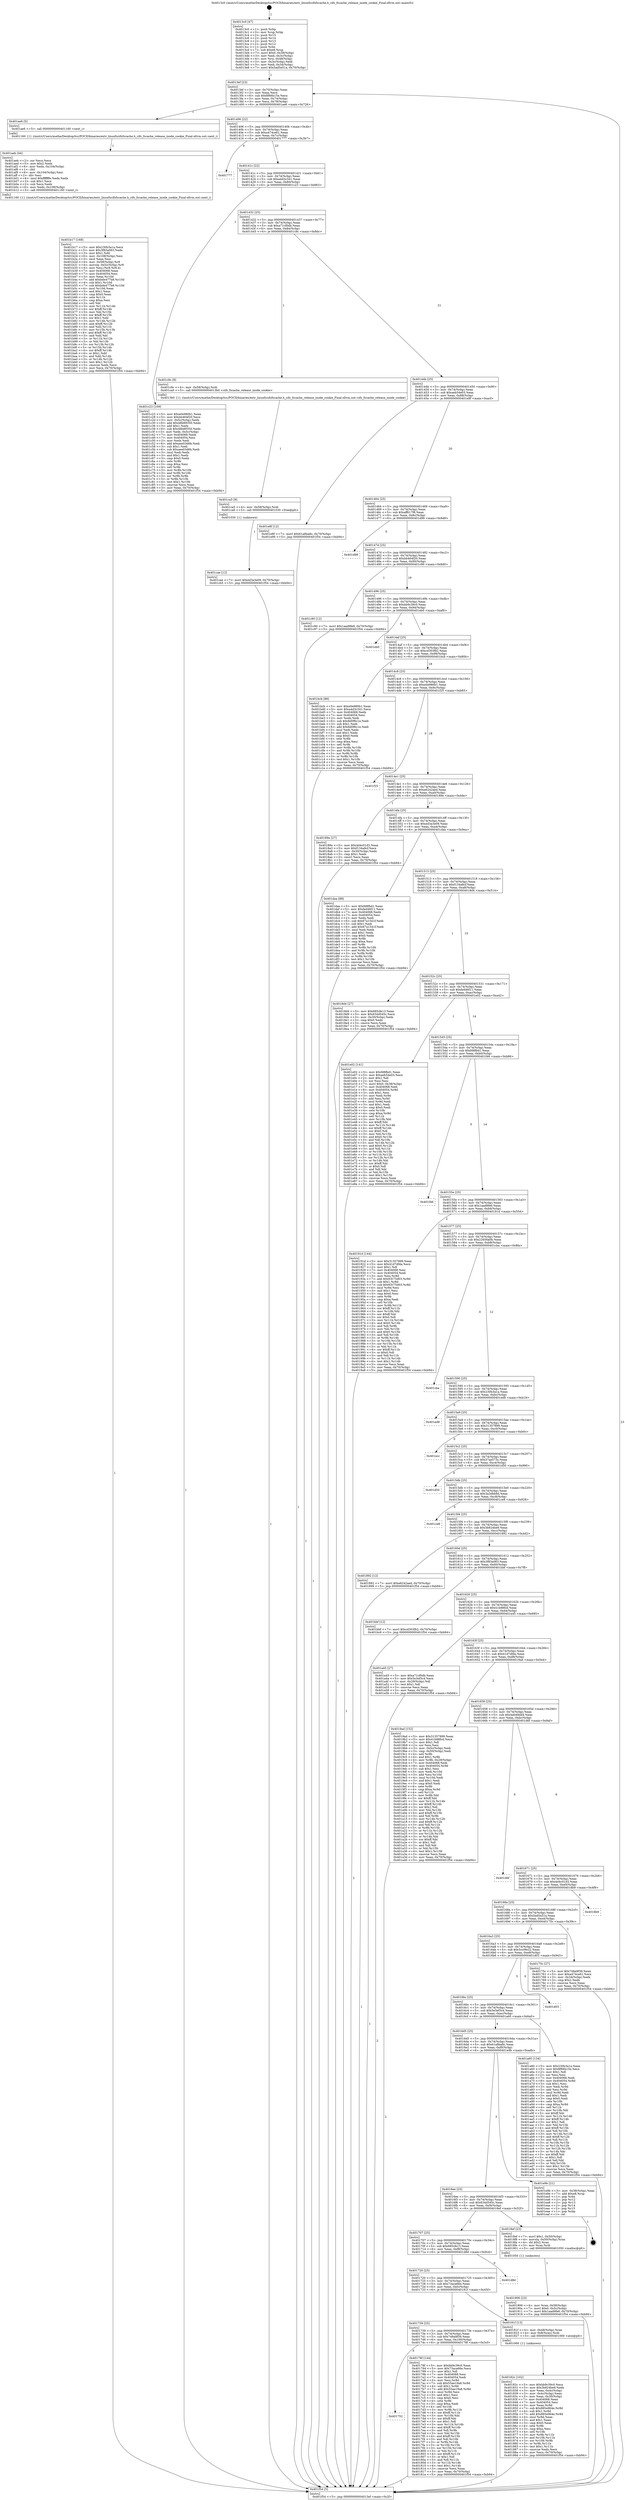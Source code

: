 digraph "0x4013c0" {
  label = "0x4013c0 (/mnt/c/Users/mathe/Desktop/tcc/POCII/binaries/extr_linuxfscifsfscache.h_cifs_fscache_release_inode_cookie_Final-ollvm.out::main(0))"
  labelloc = "t"
  node[shape=record]

  Entry [label="",width=0.3,height=0.3,shape=circle,fillcolor=black,style=filled]
  "0x4013ef" [label="{
     0x4013ef [23]\l
     | [instrs]\l
     &nbsp;&nbsp;0x4013ef \<+3\>: mov -0x70(%rbp),%eax\l
     &nbsp;&nbsp;0x4013f2 \<+2\>: mov %eax,%ecx\l
     &nbsp;&nbsp;0x4013f4 \<+6\>: sub $0x8f66b15e,%ecx\l
     &nbsp;&nbsp;0x4013fa \<+3\>: mov %eax,-0x74(%rbp)\l
     &nbsp;&nbsp;0x4013fd \<+3\>: mov %ecx,-0x78(%rbp)\l
     &nbsp;&nbsp;0x401400 \<+6\>: je 0000000000401ae6 \<main+0x726\>\l
  }"]
  "0x401ae6" [label="{
     0x401ae6 [5]\l
     | [instrs]\l
     &nbsp;&nbsp;0x401ae6 \<+5\>: call 0000000000401160 \<next_i\>\l
     | [calls]\l
     &nbsp;&nbsp;0x401160 \{1\} (/mnt/c/Users/mathe/Desktop/tcc/POCII/binaries/extr_linuxfscifsfscache.h_cifs_fscache_release_inode_cookie_Final-ollvm.out::next_i)\l
  }"]
  "0x401406" [label="{
     0x401406 [22]\l
     | [instrs]\l
     &nbsp;&nbsp;0x401406 \<+5\>: jmp 000000000040140b \<main+0x4b\>\l
     &nbsp;&nbsp;0x40140b \<+3\>: mov -0x74(%rbp),%eax\l
     &nbsp;&nbsp;0x40140e \<+5\>: sub $0xa474ce61,%eax\l
     &nbsp;&nbsp;0x401413 \<+3\>: mov %eax,-0x7c(%rbp)\l
     &nbsp;&nbsp;0x401416 \<+6\>: je 0000000000401777 \<main+0x3b7\>\l
  }"]
  Exit [label="",width=0.3,height=0.3,shape=circle,fillcolor=black,style=filled,peripheries=2]
  "0x401777" [label="{
     0x401777\l
  }", style=dashed]
  "0x40141c" [label="{
     0x40141c [22]\l
     | [instrs]\l
     &nbsp;&nbsp;0x40141c \<+5\>: jmp 0000000000401421 \<main+0x61\>\l
     &nbsp;&nbsp;0x401421 \<+3\>: mov -0x74(%rbp),%eax\l
     &nbsp;&nbsp;0x401424 \<+5\>: sub $0xa4d3c341,%eax\l
     &nbsp;&nbsp;0x401429 \<+3\>: mov %eax,-0x80(%rbp)\l
     &nbsp;&nbsp;0x40142c \<+6\>: je 0000000000401c23 \<main+0x863\>\l
  }"]
  "0x401cae" [label="{
     0x401cae [12]\l
     | [instrs]\l
     &nbsp;&nbsp;0x401cae \<+7\>: movl $0xed3a3e09,-0x70(%rbp)\l
     &nbsp;&nbsp;0x401cb5 \<+5\>: jmp 0000000000401f54 \<main+0xb94\>\l
  }"]
  "0x401c23" [label="{
     0x401c23 [109]\l
     | [instrs]\l
     &nbsp;&nbsp;0x401c23 \<+5\>: mov $0xe0e980b1,%eax\l
     &nbsp;&nbsp;0x401c28 \<+5\>: mov $0xbb464f20,%ecx\l
     &nbsp;&nbsp;0x401c2d \<+3\>: mov -0x5c(%rbp),%edx\l
     &nbsp;&nbsp;0x401c30 \<+6\>: add $0x48b89350,%edx\l
     &nbsp;&nbsp;0x401c36 \<+3\>: add $0x1,%edx\l
     &nbsp;&nbsp;0x401c39 \<+6\>: sub $0x48b89350,%edx\l
     &nbsp;&nbsp;0x401c3f \<+3\>: mov %edx,-0x5c(%rbp)\l
     &nbsp;&nbsp;0x401c42 \<+7\>: mov 0x404068,%edx\l
     &nbsp;&nbsp;0x401c49 \<+7\>: mov 0x404054,%esi\l
     &nbsp;&nbsp;0x401c50 \<+2\>: mov %edx,%edi\l
     &nbsp;&nbsp;0x401c52 \<+6\>: add $0xaee03d6b,%edi\l
     &nbsp;&nbsp;0x401c58 \<+3\>: sub $0x1,%edi\l
     &nbsp;&nbsp;0x401c5b \<+6\>: sub $0xaee03d6b,%edi\l
     &nbsp;&nbsp;0x401c61 \<+3\>: imul %edi,%edx\l
     &nbsp;&nbsp;0x401c64 \<+3\>: and $0x1,%edx\l
     &nbsp;&nbsp;0x401c67 \<+3\>: cmp $0x0,%edx\l
     &nbsp;&nbsp;0x401c6a \<+4\>: sete %r8b\l
     &nbsp;&nbsp;0x401c6e \<+3\>: cmp $0xa,%esi\l
     &nbsp;&nbsp;0x401c71 \<+4\>: setl %r9b\l
     &nbsp;&nbsp;0x401c75 \<+3\>: mov %r8b,%r10b\l
     &nbsp;&nbsp;0x401c78 \<+3\>: and %r9b,%r10b\l
     &nbsp;&nbsp;0x401c7b \<+3\>: xor %r9b,%r8b\l
     &nbsp;&nbsp;0x401c7e \<+3\>: or %r8b,%r10b\l
     &nbsp;&nbsp;0x401c81 \<+4\>: test $0x1,%r10b\l
     &nbsp;&nbsp;0x401c85 \<+3\>: cmovne %ecx,%eax\l
     &nbsp;&nbsp;0x401c88 \<+3\>: mov %eax,-0x70(%rbp)\l
     &nbsp;&nbsp;0x401c8b \<+5\>: jmp 0000000000401f54 \<main+0xb94\>\l
  }"]
  "0x401432" [label="{
     0x401432 [25]\l
     | [instrs]\l
     &nbsp;&nbsp;0x401432 \<+5\>: jmp 0000000000401437 \<main+0x77\>\l
     &nbsp;&nbsp;0x401437 \<+3\>: mov -0x74(%rbp),%eax\l
     &nbsp;&nbsp;0x40143a \<+5\>: sub $0xa71cf0db,%eax\l
     &nbsp;&nbsp;0x40143f \<+6\>: mov %eax,-0x84(%rbp)\l
     &nbsp;&nbsp;0x401445 \<+6\>: je 0000000000401c9c \<main+0x8dc\>\l
  }"]
  "0x401ca5" [label="{
     0x401ca5 [9]\l
     | [instrs]\l
     &nbsp;&nbsp;0x401ca5 \<+4\>: mov -0x58(%rbp),%rdi\l
     &nbsp;&nbsp;0x401ca9 \<+5\>: call 0000000000401030 \<free@plt\>\l
     | [calls]\l
     &nbsp;&nbsp;0x401030 \{1\} (unknown)\l
  }"]
  "0x401c9c" [label="{
     0x401c9c [9]\l
     | [instrs]\l
     &nbsp;&nbsp;0x401c9c \<+4\>: mov -0x58(%rbp),%rdi\l
     &nbsp;&nbsp;0x401ca0 \<+5\>: call 00000000004013b0 \<cifs_fscache_release_inode_cookie\>\l
     | [calls]\l
     &nbsp;&nbsp;0x4013b0 \{1\} (/mnt/c/Users/mathe/Desktop/tcc/POCII/binaries/extr_linuxfscifsfscache.h_cifs_fscache_release_inode_cookie_Final-ollvm.out::cifs_fscache_release_inode_cookie)\l
  }"]
  "0x40144b" [label="{
     0x40144b [25]\l
     | [instrs]\l
     &nbsp;&nbsp;0x40144b \<+5\>: jmp 0000000000401450 \<main+0x90\>\l
     &nbsp;&nbsp;0x401450 \<+3\>: mov -0x74(%rbp),%eax\l
     &nbsp;&nbsp;0x401453 \<+5\>: sub $0xaeb54e03,%eax\l
     &nbsp;&nbsp;0x401458 \<+6\>: mov %eax,-0x88(%rbp)\l
     &nbsp;&nbsp;0x40145e \<+6\>: je 0000000000401e8f \<main+0xacf\>\l
  }"]
  "0x401b17" [label="{
     0x401b17 [168]\l
     | [instrs]\l
     &nbsp;&nbsp;0x401b17 \<+5\>: mov $0x230b3a1a,%ecx\l
     &nbsp;&nbsp;0x401b1c \<+5\>: mov $0x3f83a063,%edx\l
     &nbsp;&nbsp;0x401b21 \<+3\>: mov $0x1,%dil\l
     &nbsp;&nbsp;0x401b24 \<+6\>: mov -0x108(%rbp),%esi\l
     &nbsp;&nbsp;0x401b2a \<+3\>: imul %eax,%esi\l
     &nbsp;&nbsp;0x401b2d \<+4\>: mov -0x58(%rbp),%r8\l
     &nbsp;&nbsp;0x401b31 \<+4\>: movslq -0x5c(%rbp),%r9\l
     &nbsp;&nbsp;0x401b35 \<+4\>: mov %esi,(%r8,%r9,4)\l
     &nbsp;&nbsp;0x401b39 \<+7\>: mov 0x404068,%eax\l
     &nbsp;&nbsp;0x401b40 \<+7\>: mov 0x404054,%esi\l
     &nbsp;&nbsp;0x401b47 \<+3\>: mov %eax,%r10d\l
     &nbsp;&nbsp;0x401b4a \<+7\>: add $0xbde477b8,%r10d\l
     &nbsp;&nbsp;0x401b51 \<+4\>: sub $0x1,%r10d\l
     &nbsp;&nbsp;0x401b55 \<+7\>: sub $0xbde477b8,%r10d\l
     &nbsp;&nbsp;0x401b5c \<+4\>: imul %r10d,%eax\l
     &nbsp;&nbsp;0x401b60 \<+3\>: and $0x1,%eax\l
     &nbsp;&nbsp;0x401b63 \<+3\>: cmp $0x0,%eax\l
     &nbsp;&nbsp;0x401b66 \<+4\>: sete %r11b\l
     &nbsp;&nbsp;0x401b6a \<+3\>: cmp $0xa,%esi\l
     &nbsp;&nbsp;0x401b6d \<+3\>: setl %bl\l
     &nbsp;&nbsp;0x401b70 \<+3\>: mov %r11b,%r14b\l
     &nbsp;&nbsp;0x401b73 \<+4\>: xor $0xff,%r14b\l
     &nbsp;&nbsp;0x401b77 \<+3\>: mov %bl,%r15b\l
     &nbsp;&nbsp;0x401b7a \<+4\>: xor $0xff,%r15b\l
     &nbsp;&nbsp;0x401b7e \<+4\>: xor $0x1,%dil\l
     &nbsp;&nbsp;0x401b82 \<+3\>: mov %r14b,%r12b\l
     &nbsp;&nbsp;0x401b85 \<+4\>: and $0xff,%r12b\l
     &nbsp;&nbsp;0x401b89 \<+3\>: and %dil,%r11b\l
     &nbsp;&nbsp;0x401b8c \<+3\>: mov %r15b,%r13b\l
     &nbsp;&nbsp;0x401b8f \<+4\>: and $0xff,%r13b\l
     &nbsp;&nbsp;0x401b93 \<+3\>: and %dil,%bl\l
     &nbsp;&nbsp;0x401b96 \<+3\>: or %r11b,%r12b\l
     &nbsp;&nbsp;0x401b99 \<+3\>: or %bl,%r13b\l
     &nbsp;&nbsp;0x401b9c \<+3\>: xor %r13b,%r12b\l
     &nbsp;&nbsp;0x401b9f \<+3\>: or %r15b,%r14b\l
     &nbsp;&nbsp;0x401ba2 \<+4\>: xor $0xff,%r14b\l
     &nbsp;&nbsp;0x401ba6 \<+4\>: or $0x1,%dil\l
     &nbsp;&nbsp;0x401baa \<+3\>: and %dil,%r14b\l
     &nbsp;&nbsp;0x401bad \<+3\>: or %r14b,%r12b\l
     &nbsp;&nbsp;0x401bb0 \<+4\>: test $0x1,%r12b\l
     &nbsp;&nbsp;0x401bb4 \<+3\>: cmovne %edx,%ecx\l
     &nbsp;&nbsp;0x401bb7 \<+3\>: mov %ecx,-0x70(%rbp)\l
     &nbsp;&nbsp;0x401bba \<+5\>: jmp 0000000000401f54 \<main+0xb94\>\l
  }"]
  "0x401e8f" [label="{
     0x401e8f [12]\l
     | [instrs]\l
     &nbsp;&nbsp;0x401e8f \<+7\>: movl $0x61a8ba8c,-0x70(%rbp)\l
     &nbsp;&nbsp;0x401e96 \<+5\>: jmp 0000000000401f54 \<main+0xb94\>\l
  }"]
  "0x401464" [label="{
     0x401464 [25]\l
     | [instrs]\l
     &nbsp;&nbsp;0x401464 \<+5\>: jmp 0000000000401469 \<main+0xa9\>\l
     &nbsp;&nbsp;0x401469 \<+3\>: mov -0x74(%rbp),%eax\l
     &nbsp;&nbsp;0x40146c \<+5\>: sub $0xaff617f6,%eax\l
     &nbsp;&nbsp;0x401471 \<+6\>: mov %eax,-0x8c(%rbp)\l
     &nbsp;&nbsp;0x401477 \<+6\>: je 0000000000401d99 \<main+0x9d9\>\l
  }"]
  "0x401aeb" [label="{
     0x401aeb [44]\l
     | [instrs]\l
     &nbsp;&nbsp;0x401aeb \<+2\>: xor %ecx,%ecx\l
     &nbsp;&nbsp;0x401aed \<+5\>: mov $0x2,%edx\l
     &nbsp;&nbsp;0x401af2 \<+6\>: mov %edx,-0x104(%rbp)\l
     &nbsp;&nbsp;0x401af8 \<+1\>: cltd\l
     &nbsp;&nbsp;0x401af9 \<+6\>: mov -0x104(%rbp),%esi\l
     &nbsp;&nbsp;0x401aff \<+2\>: idiv %esi\l
     &nbsp;&nbsp;0x401b01 \<+6\>: imul $0xfffffffe,%edx,%edx\l
     &nbsp;&nbsp;0x401b07 \<+3\>: sub $0x1,%ecx\l
     &nbsp;&nbsp;0x401b0a \<+2\>: sub %ecx,%edx\l
     &nbsp;&nbsp;0x401b0c \<+6\>: mov %edx,-0x108(%rbp)\l
     &nbsp;&nbsp;0x401b12 \<+5\>: call 0000000000401160 \<next_i\>\l
     | [calls]\l
     &nbsp;&nbsp;0x401160 \{1\} (/mnt/c/Users/mathe/Desktop/tcc/POCII/binaries/extr_linuxfscifsfscache.h_cifs_fscache_release_inode_cookie_Final-ollvm.out::next_i)\l
  }"]
  "0x401d99" [label="{
     0x401d99\l
  }", style=dashed]
  "0x40147d" [label="{
     0x40147d [25]\l
     | [instrs]\l
     &nbsp;&nbsp;0x40147d \<+5\>: jmp 0000000000401482 \<main+0xc2\>\l
     &nbsp;&nbsp;0x401482 \<+3\>: mov -0x74(%rbp),%eax\l
     &nbsp;&nbsp;0x401485 \<+5\>: sub $0xbb464f20,%eax\l
     &nbsp;&nbsp;0x40148a \<+6\>: mov %eax,-0x90(%rbp)\l
     &nbsp;&nbsp;0x401490 \<+6\>: je 0000000000401c90 \<main+0x8d0\>\l
  }"]
  "0x401906" [label="{
     0x401906 [23]\l
     | [instrs]\l
     &nbsp;&nbsp;0x401906 \<+4\>: mov %rax,-0x58(%rbp)\l
     &nbsp;&nbsp;0x40190a \<+7\>: movl $0x0,-0x5c(%rbp)\l
     &nbsp;&nbsp;0x401911 \<+7\>: movl $0x1aad9fe6,-0x70(%rbp)\l
     &nbsp;&nbsp;0x401918 \<+5\>: jmp 0000000000401f54 \<main+0xb94\>\l
  }"]
  "0x401c90" [label="{
     0x401c90 [12]\l
     | [instrs]\l
     &nbsp;&nbsp;0x401c90 \<+7\>: movl $0x1aad9fe6,-0x70(%rbp)\l
     &nbsp;&nbsp;0x401c97 \<+5\>: jmp 0000000000401f54 \<main+0xb94\>\l
  }"]
  "0x401496" [label="{
     0x401496 [25]\l
     | [instrs]\l
     &nbsp;&nbsp;0x401496 \<+5\>: jmp 000000000040149b \<main+0xdb\>\l
     &nbsp;&nbsp;0x40149b \<+3\>: mov -0x74(%rbp),%eax\l
     &nbsp;&nbsp;0x40149e \<+5\>: sub $0xbb9c39c0,%eax\l
     &nbsp;&nbsp;0x4014a3 \<+6\>: mov %eax,-0x94(%rbp)\l
     &nbsp;&nbsp;0x4014a9 \<+6\>: je 0000000000401eb0 \<main+0xaf0\>\l
  }"]
  "0x40182c" [label="{
     0x40182c [102]\l
     | [instrs]\l
     &nbsp;&nbsp;0x40182c \<+5\>: mov $0xbb9c39c0,%ecx\l
     &nbsp;&nbsp;0x401831 \<+5\>: mov $0x3b824be9,%edx\l
     &nbsp;&nbsp;0x401836 \<+3\>: mov %eax,-0x4c(%rbp)\l
     &nbsp;&nbsp;0x401839 \<+3\>: mov -0x4c(%rbp),%eax\l
     &nbsp;&nbsp;0x40183c \<+3\>: mov %eax,-0x30(%rbp)\l
     &nbsp;&nbsp;0x40183f \<+7\>: mov 0x404068,%eax\l
     &nbsp;&nbsp;0x401846 \<+7\>: mov 0x404054,%esi\l
     &nbsp;&nbsp;0x40184d \<+3\>: mov %eax,%r8d\l
     &nbsp;&nbsp;0x401850 \<+7\>: sub $0x885e964e,%r8d\l
     &nbsp;&nbsp;0x401857 \<+4\>: sub $0x1,%r8d\l
     &nbsp;&nbsp;0x40185b \<+7\>: add $0x885e964e,%r8d\l
     &nbsp;&nbsp;0x401862 \<+4\>: imul %r8d,%eax\l
     &nbsp;&nbsp;0x401866 \<+3\>: and $0x1,%eax\l
     &nbsp;&nbsp;0x401869 \<+3\>: cmp $0x0,%eax\l
     &nbsp;&nbsp;0x40186c \<+4\>: sete %r9b\l
     &nbsp;&nbsp;0x401870 \<+3\>: cmp $0xa,%esi\l
     &nbsp;&nbsp;0x401873 \<+4\>: setl %r10b\l
     &nbsp;&nbsp;0x401877 \<+3\>: mov %r9b,%r11b\l
     &nbsp;&nbsp;0x40187a \<+3\>: and %r10b,%r11b\l
     &nbsp;&nbsp;0x40187d \<+3\>: xor %r10b,%r9b\l
     &nbsp;&nbsp;0x401880 \<+3\>: or %r9b,%r11b\l
     &nbsp;&nbsp;0x401883 \<+4\>: test $0x1,%r11b\l
     &nbsp;&nbsp;0x401887 \<+3\>: cmovne %edx,%ecx\l
     &nbsp;&nbsp;0x40188a \<+3\>: mov %ecx,-0x70(%rbp)\l
     &nbsp;&nbsp;0x40188d \<+5\>: jmp 0000000000401f54 \<main+0xb94\>\l
  }"]
  "0x401eb0" [label="{
     0x401eb0\l
  }", style=dashed]
  "0x4014af" [label="{
     0x4014af [25]\l
     | [instrs]\l
     &nbsp;&nbsp;0x4014af \<+5\>: jmp 00000000004014b4 \<main+0xf4\>\l
     &nbsp;&nbsp;0x4014b4 \<+3\>: mov -0x74(%rbp),%eax\l
     &nbsp;&nbsp;0x4014b7 \<+5\>: sub $0xcd303fb2,%eax\l
     &nbsp;&nbsp;0x4014bc \<+6\>: mov %eax,-0x98(%rbp)\l
     &nbsp;&nbsp;0x4014c2 \<+6\>: je 0000000000401bcb \<main+0x80b\>\l
  }"]
  "0x401752" [label="{
     0x401752\l
  }", style=dashed]
  "0x401bcb" [label="{
     0x401bcb [88]\l
     | [instrs]\l
     &nbsp;&nbsp;0x401bcb \<+5\>: mov $0xe0e980b1,%eax\l
     &nbsp;&nbsp;0x401bd0 \<+5\>: mov $0xa4d3c341,%ecx\l
     &nbsp;&nbsp;0x401bd5 \<+7\>: mov 0x404068,%edx\l
     &nbsp;&nbsp;0x401bdc \<+7\>: mov 0x404054,%esi\l
     &nbsp;&nbsp;0x401be3 \<+2\>: mov %edx,%edi\l
     &nbsp;&nbsp;0x401be5 \<+6\>: sub $0x8d0f6c1e,%edi\l
     &nbsp;&nbsp;0x401beb \<+3\>: sub $0x1,%edi\l
     &nbsp;&nbsp;0x401bee \<+6\>: add $0x8d0f6c1e,%edi\l
     &nbsp;&nbsp;0x401bf4 \<+3\>: imul %edi,%edx\l
     &nbsp;&nbsp;0x401bf7 \<+3\>: and $0x1,%edx\l
     &nbsp;&nbsp;0x401bfa \<+3\>: cmp $0x0,%edx\l
     &nbsp;&nbsp;0x401bfd \<+4\>: sete %r8b\l
     &nbsp;&nbsp;0x401c01 \<+3\>: cmp $0xa,%esi\l
     &nbsp;&nbsp;0x401c04 \<+4\>: setl %r9b\l
     &nbsp;&nbsp;0x401c08 \<+3\>: mov %r8b,%r10b\l
     &nbsp;&nbsp;0x401c0b \<+3\>: and %r9b,%r10b\l
     &nbsp;&nbsp;0x401c0e \<+3\>: xor %r9b,%r8b\l
     &nbsp;&nbsp;0x401c11 \<+3\>: or %r8b,%r10b\l
     &nbsp;&nbsp;0x401c14 \<+4\>: test $0x1,%r10b\l
     &nbsp;&nbsp;0x401c18 \<+3\>: cmovne %ecx,%eax\l
     &nbsp;&nbsp;0x401c1b \<+3\>: mov %eax,-0x70(%rbp)\l
     &nbsp;&nbsp;0x401c1e \<+5\>: jmp 0000000000401f54 \<main+0xb94\>\l
  }"]
  "0x4014c8" [label="{
     0x4014c8 [25]\l
     | [instrs]\l
     &nbsp;&nbsp;0x4014c8 \<+5\>: jmp 00000000004014cd \<main+0x10d\>\l
     &nbsp;&nbsp;0x4014cd \<+3\>: mov -0x74(%rbp),%eax\l
     &nbsp;&nbsp;0x4014d0 \<+5\>: sub $0xe0e980b1,%eax\l
     &nbsp;&nbsp;0x4014d5 \<+6\>: mov %eax,-0x9c(%rbp)\l
     &nbsp;&nbsp;0x4014db \<+6\>: je 0000000000401f25 \<main+0xb65\>\l
  }"]
  "0x40178f" [label="{
     0x40178f [144]\l
     | [instrs]\l
     &nbsp;&nbsp;0x40178f \<+5\>: mov $0xbb9c39c0,%eax\l
     &nbsp;&nbsp;0x401794 \<+5\>: mov $0x73aca66e,%ecx\l
     &nbsp;&nbsp;0x401799 \<+2\>: mov $0x1,%dl\l
     &nbsp;&nbsp;0x40179b \<+7\>: mov 0x404068,%esi\l
     &nbsp;&nbsp;0x4017a2 \<+7\>: mov 0x404054,%edi\l
     &nbsp;&nbsp;0x4017a9 \<+3\>: mov %esi,%r8d\l
     &nbsp;&nbsp;0x4017ac \<+7\>: sub $0x55ae19a8,%r8d\l
     &nbsp;&nbsp;0x4017b3 \<+4\>: sub $0x1,%r8d\l
     &nbsp;&nbsp;0x4017b7 \<+7\>: add $0x55ae19a8,%r8d\l
     &nbsp;&nbsp;0x4017be \<+4\>: imul %r8d,%esi\l
     &nbsp;&nbsp;0x4017c2 \<+3\>: and $0x1,%esi\l
     &nbsp;&nbsp;0x4017c5 \<+3\>: cmp $0x0,%esi\l
     &nbsp;&nbsp;0x4017c8 \<+4\>: sete %r9b\l
     &nbsp;&nbsp;0x4017cc \<+3\>: cmp $0xa,%edi\l
     &nbsp;&nbsp;0x4017cf \<+4\>: setl %r10b\l
     &nbsp;&nbsp;0x4017d3 \<+3\>: mov %r9b,%r11b\l
     &nbsp;&nbsp;0x4017d6 \<+4\>: xor $0xff,%r11b\l
     &nbsp;&nbsp;0x4017da \<+3\>: mov %r10b,%bl\l
     &nbsp;&nbsp;0x4017dd \<+3\>: xor $0xff,%bl\l
     &nbsp;&nbsp;0x4017e0 \<+3\>: xor $0x1,%dl\l
     &nbsp;&nbsp;0x4017e3 \<+3\>: mov %r11b,%r14b\l
     &nbsp;&nbsp;0x4017e6 \<+4\>: and $0xff,%r14b\l
     &nbsp;&nbsp;0x4017ea \<+3\>: and %dl,%r9b\l
     &nbsp;&nbsp;0x4017ed \<+3\>: mov %bl,%r15b\l
     &nbsp;&nbsp;0x4017f0 \<+4\>: and $0xff,%r15b\l
     &nbsp;&nbsp;0x4017f4 \<+3\>: and %dl,%r10b\l
     &nbsp;&nbsp;0x4017f7 \<+3\>: or %r9b,%r14b\l
     &nbsp;&nbsp;0x4017fa \<+3\>: or %r10b,%r15b\l
     &nbsp;&nbsp;0x4017fd \<+3\>: xor %r15b,%r14b\l
     &nbsp;&nbsp;0x401800 \<+3\>: or %bl,%r11b\l
     &nbsp;&nbsp;0x401803 \<+4\>: xor $0xff,%r11b\l
     &nbsp;&nbsp;0x401807 \<+3\>: or $0x1,%dl\l
     &nbsp;&nbsp;0x40180a \<+3\>: and %dl,%r11b\l
     &nbsp;&nbsp;0x40180d \<+3\>: or %r11b,%r14b\l
     &nbsp;&nbsp;0x401810 \<+4\>: test $0x1,%r14b\l
     &nbsp;&nbsp;0x401814 \<+3\>: cmovne %ecx,%eax\l
     &nbsp;&nbsp;0x401817 \<+3\>: mov %eax,-0x70(%rbp)\l
     &nbsp;&nbsp;0x40181a \<+5\>: jmp 0000000000401f54 \<main+0xb94\>\l
  }"]
  "0x401f25" [label="{
     0x401f25\l
  }", style=dashed]
  "0x4014e1" [label="{
     0x4014e1 [25]\l
     | [instrs]\l
     &nbsp;&nbsp;0x4014e1 \<+5\>: jmp 00000000004014e6 \<main+0x126\>\l
     &nbsp;&nbsp;0x4014e6 \<+3\>: mov -0x74(%rbp),%eax\l
     &nbsp;&nbsp;0x4014e9 \<+5\>: sub $0xe6242aed,%eax\l
     &nbsp;&nbsp;0x4014ee \<+6\>: mov %eax,-0xa0(%rbp)\l
     &nbsp;&nbsp;0x4014f4 \<+6\>: je 000000000040189e \<main+0x4de\>\l
  }"]
  "0x401739" [label="{
     0x401739 [25]\l
     | [instrs]\l
     &nbsp;&nbsp;0x401739 \<+5\>: jmp 000000000040173e \<main+0x37e\>\l
     &nbsp;&nbsp;0x40173e \<+3\>: mov -0x74(%rbp),%eax\l
     &nbsp;&nbsp;0x401741 \<+5\>: sub $0x748a9f39,%eax\l
     &nbsp;&nbsp;0x401746 \<+6\>: mov %eax,-0x100(%rbp)\l
     &nbsp;&nbsp;0x40174c \<+6\>: je 000000000040178f \<main+0x3cf\>\l
  }"]
  "0x40189e" [label="{
     0x40189e [27]\l
     | [instrs]\l
     &nbsp;&nbsp;0x40189e \<+5\>: mov $0x4d4c01d3,%eax\l
     &nbsp;&nbsp;0x4018a3 \<+5\>: mov $0xf134a8cf,%ecx\l
     &nbsp;&nbsp;0x4018a8 \<+3\>: mov -0x30(%rbp),%edx\l
     &nbsp;&nbsp;0x4018ab \<+3\>: cmp $0x1,%edx\l
     &nbsp;&nbsp;0x4018ae \<+3\>: cmovl %ecx,%eax\l
     &nbsp;&nbsp;0x4018b1 \<+3\>: mov %eax,-0x70(%rbp)\l
     &nbsp;&nbsp;0x4018b4 \<+5\>: jmp 0000000000401f54 \<main+0xb94\>\l
  }"]
  "0x4014fa" [label="{
     0x4014fa [25]\l
     | [instrs]\l
     &nbsp;&nbsp;0x4014fa \<+5\>: jmp 00000000004014ff \<main+0x13f\>\l
     &nbsp;&nbsp;0x4014ff \<+3\>: mov -0x74(%rbp),%eax\l
     &nbsp;&nbsp;0x401502 \<+5\>: sub $0xed3a3e09,%eax\l
     &nbsp;&nbsp;0x401507 \<+6\>: mov %eax,-0xa4(%rbp)\l
     &nbsp;&nbsp;0x40150d \<+6\>: je 0000000000401daa \<main+0x9ea\>\l
  }"]
  "0x40181f" [label="{
     0x40181f [13]\l
     | [instrs]\l
     &nbsp;&nbsp;0x40181f \<+4\>: mov -0x48(%rbp),%rax\l
     &nbsp;&nbsp;0x401823 \<+4\>: mov 0x8(%rax),%rdi\l
     &nbsp;&nbsp;0x401827 \<+5\>: call 0000000000401060 \<atoi@plt\>\l
     | [calls]\l
     &nbsp;&nbsp;0x401060 \{1\} (unknown)\l
  }"]
  "0x401daa" [label="{
     0x401daa [88]\l
     | [instrs]\l
     &nbsp;&nbsp;0x401daa \<+5\>: mov $0xfd8fbd1,%eax\l
     &nbsp;&nbsp;0x401daf \<+5\>: mov $0xfed46f11,%ecx\l
     &nbsp;&nbsp;0x401db4 \<+7\>: mov 0x404068,%edx\l
     &nbsp;&nbsp;0x401dbb \<+7\>: mov 0x404054,%esi\l
     &nbsp;&nbsp;0x401dc2 \<+2\>: mov %edx,%edi\l
     &nbsp;&nbsp;0x401dc4 \<+6\>: sub $0x67a1541f,%edi\l
     &nbsp;&nbsp;0x401dca \<+3\>: sub $0x1,%edi\l
     &nbsp;&nbsp;0x401dcd \<+6\>: add $0x67a1541f,%edi\l
     &nbsp;&nbsp;0x401dd3 \<+3\>: imul %edi,%edx\l
     &nbsp;&nbsp;0x401dd6 \<+3\>: and $0x1,%edx\l
     &nbsp;&nbsp;0x401dd9 \<+3\>: cmp $0x0,%edx\l
     &nbsp;&nbsp;0x401ddc \<+4\>: sete %r8b\l
     &nbsp;&nbsp;0x401de0 \<+3\>: cmp $0xa,%esi\l
     &nbsp;&nbsp;0x401de3 \<+4\>: setl %r9b\l
     &nbsp;&nbsp;0x401de7 \<+3\>: mov %r8b,%r10b\l
     &nbsp;&nbsp;0x401dea \<+3\>: and %r9b,%r10b\l
     &nbsp;&nbsp;0x401ded \<+3\>: xor %r9b,%r8b\l
     &nbsp;&nbsp;0x401df0 \<+3\>: or %r8b,%r10b\l
     &nbsp;&nbsp;0x401df3 \<+4\>: test $0x1,%r10b\l
     &nbsp;&nbsp;0x401df7 \<+3\>: cmovne %ecx,%eax\l
     &nbsp;&nbsp;0x401dfa \<+3\>: mov %eax,-0x70(%rbp)\l
     &nbsp;&nbsp;0x401dfd \<+5\>: jmp 0000000000401f54 \<main+0xb94\>\l
  }"]
  "0x401513" [label="{
     0x401513 [25]\l
     | [instrs]\l
     &nbsp;&nbsp;0x401513 \<+5\>: jmp 0000000000401518 \<main+0x158\>\l
     &nbsp;&nbsp;0x401518 \<+3\>: mov -0x74(%rbp),%eax\l
     &nbsp;&nbsp;0x40151b \<+5\>: sub $0xf134a8cf,%eax\l
     &nbsp;&nbsp;0x401520 \<+6\>: mov %eax,-0xa8(%rbp)\l
     &nbsp;&nbsp;0x401526 \<+6\>: je 00000000004018d4 \<main+0x514\>\l
  }"]
  "0x401720" [label="{
     0x401720 [25]\l
     | [instrs]\l
     &nbsp;&nbsp;0x401720 \<+5\>: jmp 0000000000401725 \<main+0x365\>\l
     &nbsp;&nbsp;0x401725 \<+3\>: mov -0x74(%rbp),%eax\l
     &nbsp;&nbsp;0x401728 \<+5\>: sub $0x73aca66e,%eax\l
     &nbsp;&nbsp;0x40172d \<+6\>: mov %eax,-0xfc(%rbp)\l
     &nbsp;&nbsp;0x401733 \<+6\>: je 000000000040181f \<main+0x45f\>\l
  }"]
  "0x4018d4" [label="{
     0x4018d4 [27]\l
     | [instrs]\l
     &nbsp;&nbsp;0x4018d4 \<+5\>: mov $0x685cfe13,%eax\l
     &nbsp;&nbsp;0x4018d9 \<+5\>: mov $0x634d545c,%ecx\l
     &nbsp;&nbsp;0x4018de \<+3\>: mov -0x30(%rbp),%edx\l
     &nbsp;&nbsp;0x4018e1 \<+3\>: cmp $0x0,%edx\l
     &nbsp;&nbsp;0x4018e4 \<+3\>: cmove %ecx,%eax\l
     &nbsp;&nbsp;0x4018e7 \<+3\>: mov %eax,-0x70(%rbp)\l
     &nbsp;&nbsp;0x4018ea \<+5\>: jmp 0000000000401f54 \<main+0xb94\>\l
  }"]
  "0x40152c" [label="{
     0x40152c [25]\l
     | [instrs]\l
     &nbsp;&nbsp;0x40152c \<+5\>: jmp 0000000000401531 \<main+0x171\>\l
     &nbsp;&nbsp;0x401531 \<+3\>: mov -0x74(%rbp),%eax\l
     &nbsp;&nbsp;0x401534 \<+5\>: sub $0xfed46f11,%eax\l
     &nbsp;&nbsp;0x401539 \<+6\>: mov %eax,-0xac(%rbp)\l
     &nbsp;&nbsp;0x40153f \<+6\>: je 0000000000401e02 \<main+0xa42\>\l
  }"]
  "0x401d8d" [label="{
     0x401d8d\l
  }", style=dashed]
  "0x401e02" [label="{
     0x401e02 [141]\l
     | [instrs]\l
     &nbsp;&nbsp;0x401e02 \<+5\>: mov $0xfd8fbd1,%eax\l
     &nbsp;&nbsp;0x401e07 \<+5\>: mov $0xaeb54e03,%ecx\l
     &nbsp;&nbsp;0x401e0c \<+2\>: mov $0x1,%dl\l
     &nbsp;&nbsp;0x401e0e \<+2\>: xor %esi,%esi\l
     &nbsp;&nbsp;0x401e10 \<+7\>: movl $0x0,-0x38(%rbp)\l
     &nbsp;&nbsp;0x401e17 \<+7\>: mov 0x404068,%edi\l
     &nbsp;&nbsp;0x401e1e \<+8\>: mov 0x404054,%r8d\l
     &nbsp;&nbsp;0x401e26 \<+3\>: sub $0x1,%esi\l
     &nbsp;&nbsp;0x401e29 \<+3\>: mov %edi,%r9d\l
     &nbsp;&nbsp;0x401e2c \<+3\>: add %esi,%r9d\l
     &nbsp;&nbsp;0x401e2f \<+4\>: imul %r9d,%edi\l
     &nbsp;&nbsp;0x401e33 \<+3\>: and $0x1,%edi\l
     &nbsp;&nbsp;0x401e36 \<+3\>: cmp $0x0,%edi\l
     &nbsp;&nbsp;0x401e39 \<+4\>: sete %r10b\l
     &nbsp;&nbsp;0x401e3d \<+4\>: cmp $0xa,%r8d\l
     &nbsp;&nbsp;0x401e41 \<+4\>: setl %r11b\l
     &nbsp;&nbsp;0x401e45 \<+3\>: mov %r10b,%bl\l
     &nbsp;&nbsp;0x401e48 \<+3\>: xor $0xff,%bl\l
     &nbsp;&nbsp;0x401e4b \<+3\>: mov %r11b,%r14b\l
     &nbsp;&nbsp;0x401e4e \<+4\>: xor $0xff,%r14b\l
     &nbsp;&nbsp;0x401e52 \<+3\>: xor $0x0,%dl\l
     &nbsp;&nbsp;0x401e55 \<+3\>: mov %bl,%r15b\l
     &nbsp;&nbsp;0x401e58 \<+4\>: and $0x0,%r15b\l
     &nbsp;&nbsp;0x401e5c \<+3\>: and %dl,%r10b\l
     &nbsp;&nbsp;0x401e5f \<+3\>: mov %r14b,%r12b\l
     &nbsp;&nbsp;0x401e62 \<+4\>: and $0x0,%r12b\l
     &nbsp;&nbsp;0x401e66 \<+3\>: and %dl,%r11b\l
     &nbsp;&nbsp;0x401e69 \<+3\>: or %r10b,%r15b\l
     &nbsp;&nbsp;0x401e6c \<+3\>: or %r11b,%r12b\l
     &nbsp;&nbsp;0x401e6f \<+3\>: xor %r12b,%r15b\l
     &nbsp;&nbsp;0x401e72 \<+3\>: or %r14b,%bl\l
     &nbsp;&nbsp;0x401e75 \<+3\>: xor $0xff,%bl\l
     &nbsp;&nbsp;0x401e78 \<+3\>: or $0x0,%dl\l
     &nbsp;&nbsp;0x401e7b \<+2\>: and %dl,%bl\l
     &nbsp;&nbsp;0x401e7d \<+3\>: or %bl,%r15b\l
     &nbsp;&nbsp;0x401e80 \<+4\>: test $0x1,%r15b\l
     &nbsp;&nbsp;0x401e84 \<+3\>: cmovne %ecx,%eax\l
     &nbsp;&nbsp;0x401e87 \<+3\>: mov %eax,-0x70(%rbp)\l
     &nbsp;&nbsp;0x401e8a \<+5\>: jmp 0000000000401f54 \<main+0xb94\>\l
  }"]
  "0x401545" [label="{
     0x401545 [25]\l
     | [instrs]\l
     &nbsp;&nbsp;0x401545 \<+5\>: jmp 000000000040154a \<main+0x18a\>\l
     &nbsp;&nbsp;0x40154a \<+3\>: mov -0x74(%rbp),%eax\l
     &nbsp;&nbsp;0x40154d \<+5\>: sub $0xfd8fbd1,%eax\l
     &nbsp;&nbsp;0x401552 \<+6\>: mov %eax,-0xb0(%rbp)\l
     &nbsp;&nbsp;0x401558 \<+6\>: je 0000000000401f46 \<main+0xb86\>\l
  }"]
  "0x401707" [label="{
     0x401707 [25]\l
     | [instrs]\l
     &nbsp;&nbsp;0x401707 \<+5\>: jmp 000000000040170c \<main+0x34c\>\l
     &nbsp;&nbsp;0x40170c \<+3\>: mov -0x74(%rbp),%eax\l
     &nbsp;&nbsp;0x40170f \<+5\>: sub $0x685cfe13,%eax\l
     &nbsp;&nbsp;0x401714 \<+6\>: mov %eax,-0xf8(%rbp)\l
     &nbsp;&nbsp;0x40171a \<+6\>: je 0000000000401d8d \<main+0x9cd\>\l
  }"]
  "0x401f46" [label="{
     0x401f46\l
  }", style=dashed]
  "0x40155e" [label="{
     0x40155e [25]\l
     | [instrs]\l
     &nbsp;&nbsp;0x40155e \<+5\>: jmp 0000000000401563 \<main+0x1a3\>\l
     &nbsp;&nbsp;0x401563 \<+3\>: mov -0x74(%rbp),%eax\l
     &nbsp;&nbsp;0x401566 \<+5\>: sub $0x1aad9fe6,%eax\l
     &nbsp;&nbsp;0x40156b \<+6\>: mov %eax,-0xb4(%rbp)\l
     &nbsp;&nbsp;0x401571 \<+6\>: je 000000000040191d \<main+0x55d\>\l
  }"]
  "0x4018ef" [label="{
     0x4018ef [23]\l
     | [instrs]\l
     &nbsp;&nbsp;0x4018ef \<+7\>: movl $0x1,-0x50(%rbp)\l
     &nbsp;&nbsp;0x4018f6 \<+4\>: movslq -0x50(%rbp),%rax\l
     &nbsp;&nbsp;0x4018fa \<+4\>: shl $0x2,%rax\l
     &nbsp;&nbsp;0x4018fe \<+3\>: mov %rax,%rdi\l
     &nbsp;&nbsp;0x401901 \<+5\>: call 0000000000401050 \<malloc@plt\>\l
     | [calls]\l
     &nbsp;&nbsp;0x401050 \{1\} (unknown)\l
  }"]
  "0x40191d" [label="{
     0x40191d [144]\l
     | [instrs]\l
     &nbsp;&nbsp;0x40191d \<+5\>: mov $0x31357899,%eax\l
     &nbsp;&nbsp;0x401922 \<+5\>: mov $0x41d7dfda,%ecx\l
     &nbsp;&nbsp;0x401927 \<+2\>: mov $0x1,%dl\l
     &nbsp;&nbsp;0x401929 \<+7\>: mov 0x404068,%esi\l
     &nbsp;&nbsp;0x401930 \<+7\>: mov 0x404054,%edi\l
     &nbsp;&nbsp;0x401937 \<+3\>: mov %esi,%r8d\l
     &nbsp;&nbsp;0x40193a \<+7\>: add $0x93c75d03,%r8d\l
     &nbsp;&nbsp;0x401941 \<+4\>: sub $0x1,%r8d\l
     &nbsp;&nbsp;0x401945 \<+7\>: sub $0x93c75d03,%r8d\l
     &nbsp;&nbsp;0x40194c \<+4\>: imul %r8d,%esi\l
     &nbsp;&nbsp;0x401950 \<+3\>: and $0x1,%esi\l
     &nbsp;&nbsp;0x401953 \<+3\>: cmp $0x0,%esi\l
     &nbsp;&nbsp;0x401956 \<+4\>: sete %r9b\l
     &nbsp;&nbsp;0x40195a \<+3\>: cmp $0xa,%edi\l
     &nbsp;&nbsp;0x40195d \<+4\>: setl %r10b\l
     &nbsp;&nbsp;0x401961 \<+3\>: mov %r9b,%r11b\l
     &nbsp;&nbsp;0x401964 \<+4\>: xor $0xff,%r11b\l
     &nbsp;&nbsp;0x401968 \<+3\>: mov %r10b,%bl\l
     &nbsp;&nbsp;0x40196b \<+3\>: xor $0xff,%bl\l
     &nbsp;&nbsp;0x40196e \<+3\>: xor $0x0,%dl\l
     &nbsp;&nbsp;0x401971 \<+3\>: mov %r11b,%r14b\l
     &nbsp;&nbsp;0x401974 \<+4\>: and $0x0,%r14b\l
     &nbsp;&nbsp;0x401978 \<+3\>: and %dl,%r9b\l
     &nbsp;&nbsp;0x40197b \<+3\>: mov %bl,%r15b\l
     &nbsp;&nbsp;0x40197e \<+4\>: and $0x0,%r15b\l
     &nbsp;&nbsp;0x401982 \<+3\>: and %dl,%r10b\l
     &nbsp;&nbsp;0x401985 \<+3\>: or %r9b,%r14b\l
     &nbsp;&nbsp;0x401988 \<+3\>: or %r10b,%r15b\l
     &nbsp;&nbsp;0x40198b \<+3\>: xor %r15b,%r14b\l
     &nbsp;&nbsp;0x40198e \<+3\>: or %bl,%r11b\l
     &nbsp;&nbsp;0x401991 \<+4\>: xor $0xff,%r11b\l
     &nbsp;&nbsp;0x401995 \<+3\>: or $0x0,%dl\l
     &nbsp;&nbsp;0x401998 \<+3\>: and %dl,%r11b\l
     &nbsp;&nbsp;0x40199b \<+3\>: or %r11b,%r14b\l
     &nbsp;&nbsp;0x40199e \<+4\>: test $0x1,%r14b\l
     &nbsp;&nbsp;0x4019a2 \<+3\>: cmovne %ecx,%eax\l
     &nbsp;&nbsp;0x4019a5 \<+3\>: mov %eax,-0x70(%rbp)\l
     &nbsp;&nbsp;0x4019a8 \<+5\>: jmp 0000000000401f54 \<main+0xb94\>\l
  }"]
  "0x401577" [label="{
     0x401577 [25]\l
     | [instrs]\l
     &nbsp;&nbsp;0x401577 \<+5\>: jmp 000000000040157c \<main+0x1bc\>\l
     &nbsp;&nbsp;0x40157c \<+3\>: mov -0x74(%rbp),%eax\l
     &nbsp;&nbsp;0x40157f \<+5\>: sub $0x22656a0b,%eax\l
     &nbsp;&nbsp;0x401584 \<+6\>: mov %eax,-0xb8(%rbp)\l
     &nbsp;&nbsp;0x40158a \<+6\>: je 0000000000401cba \<main+0x8fa\>\l
  }"]
  "0x4016ee" [label="{
     0x4016ee [25]\l
     | [instrs]\l
     &nbsp;&nbsp;0x4016ee \<+5\>: jmp 00000000004016f3 \<main+0x333\>\l
     &nbsp;&nbsp;0x4016f3 \<+3\>: mov -0x74(%rbp),%eax\l
     &nbsp;&nbsp;0x4016f6 \<+5\>: sub $0x634d545c,%eax\l
     &nbsp;&nbsp;0x4016fb \<+6\>: mov %eax,-0xf4(%rbp)\l
     &nbsp;&nbsp;0x401701 \<+6\>: je 00000000004018ef \<main+0x52f\>\l
  }"]
  "0x401cba" [label="{
     0x401cba\l
  }", style=dashed]
  "0x401590" [label="{
     0x401590 [25]\l
     | [instrs]\l
     &nbsp;&nbsp;0x401590 \<+5\>: jmp 0000000000401595 \<main+0x1d5\>\l
     &nbsp;&nbsp;0x401595 \<+3\>: mov -0x74(%rbp),%eax\l
     &nbsp;&nbsp;0x401598 \<+5\>: sub $0x230b3a1a,%eax\l
     &nbsp;&nbsp;0x40159d \<+6\>: mov %eax,-0xbc(%rbp)\l
     &nbsp;&nbsp;0x4015a3 \<+6\>: je 0000000000401ed8 \<main+0xb18\>\l
  }"]
  "0x401e9b" [label="{
     0x401e9b [21]\l
     | [instrs]\l
     &nbsp;&nbsp;0x401e9b \<+3\>: mov -0x38(%rbp),%eax\l
     &nbsp;&nbsp;0x401e9e \<+7\>: add $0xe8,%rsp\l
     &nbsp;&nbsp;0x401ea5 \<+1\>: pop %rbx\l
     &nbsp;&nbsp;0x401ea6 \<+2\>: pop %r12\l
     &nbsp;&nbsp;0x401ea8 \<+2\>: pop %r13\l
     &nbsp;&nbsp;0x401eaa \<+2\>: pop %r14\l
     &nbsp;&nbsp;0x401eac \<+2\>: pop %r15\l
     &nbsp;&nbsp;0x401eae \<+1\>: pop %rbp\l
     &nbsp;&nbsp;0x401eaf \<+1\>: ret\l
  }"]
  "0x401ed8" [label="{
     0x401ed8\l
  }", style=dashed]
  "0x4015a9" [label="{
     0x4015a9 [25]\l
     | [instrs]\l
     &nbsp;&nbsp;0x4015a9 \<+5\>: jmp 00000000004015ae \<main+0x1ee\>\l
     &nbsp;&nbsp;0x4015ae \<+3\>: mov -0x74(%rbp),%eax\l
     &nbsp;&nbsp;0x4015b1 \<+5\>: sub $0x31357899,%eax\l
     &nbsp;&nbsp;0x4015b6 \<+6\>: mov %eax,-0xc0(%rbp)\l
     &nbsp;&nbsp;0x4015bc \<+6\>: je 0000000000401ecc \<main+0xb0c\>\l
  }"]
  "0x4016d5" [label="{
     0x4016d5 [25]\l
     | [instrs]\l
     &nbsp;&nbsp;0x4016d5 \<+5\>: jmp 00000000004016da \<main+0x31a\>\l
     &nbsp;&nbsp;0x4016da \<+3\>: mov -0x74(%rbp),%eax\l
     &nbsp;&nbsp;0x4016dd \<+5\>: sub $0x61a8ba8c,%eax\l
     &nbsp;&nbsp;0x4016e2 \<+6\>: mov %eax,-0xf0(%rbp)\l
     &nbsp;&nbsp;0x4016e8 \<+6\>: je 0000000000401e9b \<main+0xadb\>\l
  }"]
  "0x401ecc" [label="{
     0x401ecc\l
  }", style=dashed]
  "0x4015c2" [label="{
     0x4015c2 [25]\l
     | [instrs]\l
     &nbsp;&nbsp;0x4015c2 \<+5\>: jmp 00000000004015c7 \<main+0x207\>\l
     &nbsp;&nbsp;0x4015c7 \<+3\>: mov -0x74(%rbp),%eax\l
     &nbsp;&nbsp;0x4015ca \<+5\>: sub $0x37ae573c,%eax\l
     &nbsp;&nbsp;0x4015cf \<+6\>: mov %eax,-0xc4(%rbp)\l
     &nbsp;&nbsp;0x4015d5 \<+6\>: je 0000000000401d50 \<main+0x990\>\l
  }"]
  "0x401a60" [label="{
     0x401a60 [134]\l
     | [instrs]\l
     &nbsp;&nbsp;0x401a60 \<+5\>: mov $0x230b3a1a,%eax\l
     &nbsp;&nbsp;0x401a65 \<+5\>: mov $0x8f66b15e,%ecx\l
     &nbsp;&nbsp;0x401a6a \<+2\>: mov $0x1,%dl\l
     &nbsp;&nbsp;0x401a6c \<+2\>: xor %esi,%esi\l
     &nbsp;&nbsp;0x401a6e \<+7\>: mov 0x404068,%edi\l
     &nbsp;&nbsp;0x401a75 \<+8\>: mov 0x404054,%r8d\l
     &nbsp;&nbsp;0x401a7d \<+3\>: sub $0x1,%esi\l
     &nbsp;&nbsp;0x401a80 \<+3\>: mov %edi,%r9d\l
     &nbsp;&nbsp;0x401a83 \<+3\>: add %esi,%r9d\l
     &nbsp;&nbsp;0x401a86 \<+4\>: imul %r9d,%edi\l
     &nbsp;&nbsp;0x401a8a \<+3\>: and $0x1,%edi\l
     &nbsp;&nbsp;0x401a8d \<+3\>: cmp $0x0,%edi\l
     &nbsp;&nbsp;0x401a90 \<+4\>: sete %r10b\l
     &nbsp;&nbsp;0x401a94 \<+4\>: cmp $0xa,%r8d\l
     &nbsp;&nbsp;0x401a98 \<+4\>: setl %r11b\l
     &nbsp;&nbsp;0x401a9c \<+3\>: mov %r10b,%bl\l
     &nbsp;&nbsp;0x401a9f \<+3\>: xor $0xff,%bl\l
     &nbsp;&nbsp;0x401aa2 \<+3\>: mov %r11b,%r14b\l
     &nbsp;&nbsp;0x401aa5 \<+4\>: xor $0xff,%r14b\l
     &nbsp;&nbsp;0x401aa9 \<+3\>: xor $0x1,%dl\l
     &nbsp;&nbsp;0x401aac \<+3\>: mov %bl,%r15b\l
     &nbsp;&nbsp;0x401aaf \<+4\>: and $0xff,%r15b\l
     &nbsp;&nbsp;0x401ab3 \<+3\>: and %dl,%r10b\l
     &nbsp;&nbsp;0x401ab6 \<+3\>: mov %r14b,%r12b\l
     &nbsp;&nbsp;0x401ab9 \<+4\>: and $0xff,%r12b\l
     &nbsp;&nbsp;0x401abd \<+3\>: and %dl,%r11b\l
     &nbsp;&nbsp;0x401ac0 \<+3\>: or %r10b,%r15b\l
     &nbsp;&nbsp;0x401ac3 \<+3\>: or %r11b,%r12b\l
     &nbsp;&nbsp;0x401ac6 \<+3\>: xor %r12b,%r15b\l
     &nbsp;&nbsp;0x401ac9 \<+3\>: or %r14b,%bl\l
     &nbsp;&nbsp;0x401acc \<+3\>: xor $0xff,%bl\l
     &nbsp;&nbsp;0x401acf \<+3\>: or $0x1,%dl\l
     &nbsp;&nbsp;0x401ad2 \<+2\>: and %dl,%bl\l
     &nbsp;&nbsp;0x401ad4 \<+3\>: or %bl,%r15b\l
     &nbsp;&nbsp;0x401ad7 \<+4\>: test $0x1,%r15b\l
     &nbsp;&nbsp;0x401adb \<+3\>: cmovne %ecx,%eax\l
     &nbsp;&nbsp;0x401ade \<+3\>: mov %eax,-0x70(%rbp)\l
     &nbsp;&nbsp;0x401ae1 \<+5\>: jmp 0000000000401f54 \<main+0xb94\>\l
  }"]
  "0x401d50" [label="{
     0x401d50\l
  }", style=dashed]
  "0x4015db" [label="{
     0x4015db [25]\l
     | [instrs]\l
     &nbsp;&nbsp;0x4015db \<+5\>: jmp 00000000004015e0 \<main+0x220\>\l
     &nbsp;&nbsp;0x4015e0 \<+3\>: mov -0x74(%rbp),%eax\l
     &nbsp;&nbsp;0x4015e3 \<+5\>: sub $0x3a3dbb9d,%eax\l
     &nbsp;&nbsp;0x4015e8 \<+6\>: mov %eax,-0xc8(%rbp)\l
     &nbsp;&nbsp;0x4015ee \<+6\>: je 0000000000401ce8 \<main+0x928\>\l
  }"]
  "0x4016bc" [label="{
     0x4016bc [25]\l
     | [instrs]\l
     &nbsp;&nbsp;0x4016bc \<+5\>: jmp 00000000004016c1 \<main+0x301\>\l
     &nbsp;&nbsp;0x4016c1 \<+3\>: mov -0x74(%rbp),%eax\l
     &nbsp;&nbsp;0x4016c4 \<+5\>: sub $0x5e3ef3c4,%eax\l
     &nbsp;&nbsp;0x4016c9 \<+6\>: mov %eax,-0xec(%rbp)\l
     &nbsp;&nbsp;0x4016cf \<+6\>: je 0000000000401a60 \<main+0x6a0\>\l
  }"]
  "0x401ce8" [label="{
     0x401ce8\l
  }", style=dashed]
  "0x4015f4" [label="{
     0x4015f4 [25]\l
     | [instrs]\l
     &nbsp;&nbsp;0x4015f4 \<+5\>: jmp 00000000004015f9 \<main+0x239\>\l
     &nbsp;&nbsp;0x4015f9 \<+3\>: mov -0x74(%rbp),%eax\l
     &nbsp;&nbsp;0x4015fc \<+5\>: sub $0x3b824be9,%eax\l
     &nbsp;&nbsp;0x401601 \<+6\>: mov %eax,-0xcc(%rbp)\l
     &nbsp;&nbsp;0x401607 \<+6\>: je 0000000000401892 \<main+0x4d2\>\l
  }"]
  "0x401d03" [label="{
     0x401d03\l
  }", style=dashed]
  "0x401892" [label="{
     0x401892 [12]\l
     | [instrs]\l
     &nbsp;&nbsp;0x401892 \<+7\>: movl $0xe6242aed,-0x70(%rbp)\l
     &nbsp;&nbsp;0x401899 \<+5\>: jmp 0000000000401f54 \<main+0xb94\>\l
  }"]
  "0x40160d" [label="{
     0x40160d [25]\l
     | [instrs]\l
     &nbsp;&nbsp;0x40160d \<+5\>: jmp 0000000000401612 \<main+0x252\>\l
     &nbsp;&nbsp;0x401612 \<+3\>: mov -0x74(%rbp),%eax\l
     &nbsp;&nbsp;0x401615 \<+5\>: sub $0x3f83a063,%eax\l
     &nbsp;&nbsp;0x40161a \<+6\>: mov %eax,-0xd0(%rbp)\l
     &nbsp;&nbsp;0x401620 \<+6\>: je 0000000000401bbf \<main+0x7ff\>\l
  }"]
  "0x4013c0" [label="{
     0x4013c0 [47]\l
     | [instrs]\l
     &nbsp;&nbsp;0x4013c0 \<+1\>: push %rbp\l
     &nbsp;&nbsp;0x4013c1 \<+3\>: mov %rsp,%rbp\l
     &nbsp;&nbsp;0x4013c4 \<+2\>: push %r15\l
     &nbsp;&nbsp;0x4013c6 \<+2\>: push %r14\l
     &nbsp;&nbsp;0x4013c8 \<+2\>: push %r13\l
     &nbsp;&nbsp;0x4013ca \<+2\>: push %r12\l
     &nbsp;&nbsp;0x4013cc \<+1\>: push %rbx\l
     &nbsp;&nbsp;0x4013cd \<+7\>: sub $0xe8,%rsp\l
     &nbsp;&nbsp;0x4013d4 \<+7\>: movl $0x0,-0x38(%rbp)\l
     &nbsp;&nbsp;0x4013db \<+3\>: mov %edi,-0x3c(%rbp)\l
     &nbsp;&nbsp;0x4013de \<+4\>: mov %rsi,-0x48(%rbp)\l
     &nbsp;&nbsp;0x4013e2 \<+3\>: mov -0x3c(%rbp),%edi\l
     &nbsp;&nbsp;0x4013e5 \<+3\>: mov %edi,-0x34(%rbp)\l
     &nbsp;&nbsp;0x4013e8 \<+7\>: movl $0x5ad5a51a,-0x70(%rbp)\l
  }"]
  "0x401bbf" [label="{
     0x401bbf [12]\l
     | [instrs]\l
     &nbsp;&nbsp;0x401bbf \<+7\>: movl $0xcd303fb2,-0x70(%rbp)\l
     &nbsp;&nbsp;0x401bc6 \<+5\>: jmp 0000000000401f54 \<main+0xb94\>\l
  }"]
  "0x401626" [label="{
     0x401626 [25]\l
     | [instrs]\l
     &nbsp;&nbsp;0x401626 \<+5\>: jmp 000000000040162b \<main+0x26b\>\l
     &nbsp;&nbsp;0x40162b \<+3\>: mov -0x74(%rbp),%eax\l
     &nbsp;&nbsp;0x40162e \<+5\>: sub $0x41b88fcd,%eax\l
     &nbsp;&nbsp;0x401633 \<+6\>: mov %eax,-0xd4(%rbp)\l
     &nbsp;&nbsp;0x401639 \<+6\>: je 0000000000401a45 \<main+0x685\>\l
  }"]
  "0x401f54" [label="{
     0x401f54 [5]\l
     | [instrs]\l
     &nbsp;&nbsp;0x401f54 \<+5\>: jmp 00000000004013ef \<main+0x2f\>\l
  }"]
  "0x401a45" [label="{
     0x401a45 [27]\l
     | [instrs]\l
     &nbsp;&nbsp;0x401a45 \<+5\>: mov $0xa71cf0db,%eax\l
     &nbsp;&nbsp;0x401a4a \<+5\>: mov $0x5e3ef3c4,%ecx\l
     &nbsp;&nbsp;0x401a4f \<+3\>: mov -0x29(%rbp),%dl\l
     &nbsp;&nbsp;0x401a52 \<+3\>: test $0x1,%dl\l
     &nbsp;&nbsp;0x401a55 \<+3\>: cmovne %ecx,%eax\l
     &nbsp;&nbsp;0x401a58 \<+3\>: mov %eax,-0x70(%rbp)\l
     &nbsp;&nbsp;0x401a5b \<+5\>: jmp 0000000000401f54 \<main+0xb94\>\l
  }"]
  "0x40163f" [label="{
     0x40163f [25]\l
     | [instrs]\l
     &nbsp;&nbsp;0x40163f \<+5\>: jmp 0000000000401644 \<main+0x284\>\l
     &nbsp;&nbsp;0x401644 \<+3\>: mov -0x74(%rbp),%eax\l
     &nbsp;&nbsp;0x401647 \<+5\>: sub $0x41d7dfda,%eax\l
     &nbsp;&nbsp;0x40164c \<+6\>: mov %eax,-0xd8(%rbp)\l
     &nbsp;&nbsp;0x401652 \<+6\>: je 00000000004019ad \<main+0x5ed\>\l
  }"]
  "0x4016a3" [label="{
     0x4016a3 [25]\l
     | [instrs]\l
     &nbsp;&nbsp;0x4016a3 \<+5\>: jmp 00000000004016a8 \<main+0x2e8\>\l
     &nbsp;&nbsp;0x4016a8 \<+3\>: mov -0x74(%rbp),%eax\l
     &nbsp;&nbsp;0x4016ab \<+5\>: sub $0x5cc0fe22,%eax\l
     &nbsp;&nbsp;0x4016b0 \<+6\>: mov %eax,-0xe8(%rbp)\l
     &nbsp;&nbsp;0x4016b6 \<+6\>: je 0000000000401d03 \<main+0x943\>\l
  }"]
  "0x4019ad" [label="{
     0x4019ad [152]\l
     | [instrs]\l
     &nbsp;&nbsp;0x4019ad \<+5\>: mov $0x31357899,%eax\l
     &nbsp;&nbsp;0x4019b2 \<+5\>: mov $0x41b88fcd,%ecx\l
     &nbsp;&nbsp;0x4019b7 \<+2\>: mov $0x1,%dl\l
     &nbsp;&nbsp;0x4019b9 \<+2\>: xor %esi,%esi\l
     &nbsp;&nbsp;0x4019bb \<+3\>: mov -0x5c(%rbp),%edi\l
     &nbsp;&nbsp;0x4019be \<+3\>: cmp -0x50(%rbp),%edi\l
     &nbsp;&nbsp;0x4019c1 \<+4\>: setl %r8b\l
     &nbsp;&nbsp;0x4019c5 \<+4\>: and $0x1,%r8b\l
     &nbsp;&nbsp;0x4019c9 \<+4\>: mov %r8b,-0x29(%rbp)\l
     &nbsp;&nbsp;0x4019cd \<+7\>: mov 0x404068,%edi\l
     &nbsp;&nbsp;0x4019d4 \<+8\>: mov 0x404054,%r9d\l
     &nbsp;&nbsp;0x4019dc \<+3\>: sub $0x1,%esi\l
     &nbsp;&nbsp;0x4019df \<+3\>: mov %edi,%r10d\l
     &nbsp;&nbsp;0x4019e2 \<+3\>: add %esi,%r10d\l
     &nbsp;&nbsp;0x4019e5 \<+4\>: imul %r10d,%edi\l
     &nbsp;&nbsp;0x4019e9 \<+3\>: and $0x1,%edi\l
     &nbsp;&nbsp;0x4019ec \<+3\>: cmp $0x0,%edi\l
     &nbsp;&nbsp;0x4019ef \<+4\>: sete %r8b\l
     &nbsp;&nbsp;0x4019f3 \<+4\>: cmp $0xa,%r9d\l
     &nbsp;&nbsp;0x4019f7 \<+4\>: setl %r11b\l
     &nbsp;&nbsp;0x4019fb \<+3\>: mov %r8b,%bl\l
     &nbsp;&nbsp;0x4019fe \<+3\>: xor $0xff,%bl\l
     &nbsp;&nbsp;0x401a01 \<+3\>: mov %r11b,%r14b\l
     &nbsp;&nbsp;0x401a04 \<+4\>: xor $0xff,%r14b\l
     &nbsp;&nbsp;0x401a08 \<+3\>: xor $0x1,%dl\l
     &nbsp;&nbsp;0x401a0b \<+3\>: mov %bl,%r15b\l
     &nbsp;&nbsp;0x401a0e \<+4\>: and $0xff,%r15b\l
     &nbsp;&nbsp;0x401a12 \<+3\>: and %dl,%r8b\l
     &nbsp;&nbsp;0x401a15 \<+3\>: mov %r14b,%r12b\l
     &nbsp;&nbsp;0x401a18 \<+4\>: and $0xff,%r12b\l
     &nbsp;&nbsp;0x401a1c \<+3\>: and %dl,%r11b\l
     &nbsp;&nbsp;0x401a1f \<+3\>: or %r8b,%r15b\l
     &nbsp;&nbsp;0x401a22 \<+3\>: or %r11b,%r12b\l
     &nbsp;&nbsp;0x401a25 \<+3\>: xor %r12b,%r15b\l
     &nbsp;&nbsp;0x401a28 \<+3\>: or %r14b,%bl\l
     &nbsp;&nbsp;0x401a2b \<+3\>: xor $0xff,%bl\l
     &nbsp;&nbsp;0x401a2e \<+3\>: or $0x1,%dl\l
     &nbsp;&nbsp;0x401a31 \<+2\>: and %dl,%bl\l
     &nbsp;&nbsp;0x401a33 \<+3\>: or %bl,%r15b\l
     &nbsp;&nbsp;0x401a36 \<+4\>: test $0x1,%r15b\l
     &nbsp;&nbsp;0x401a3a \<+3\>: cmovne %ecx,%eax\l
     &nbsp;&nbsp;0x401a3d \<+3\>: mov %eax,-0x70(%rbp)\l
     &nbsp;&nbsp;0x401a40 \<+5\>: jmp 0000000000401f54 \<main+0xb94\>\l
  }"]
  "0x401658" [label="{
     0x401658 [25]\l
     | [instrs]\l
     &nbsp;&nbsp;0x401658 \<+5\>: jmp 000000000040165d \<main+0x29d\>\l
     &nbsp;&nbsp;0x40165d \<+3\>: mov -0x74(%rbp),%eax\l
     &nbsp;&nbsp;0x401660 \<+5\>: sub $0x4ab48dd4,%eax\l
     &nbsp;&nbsp;0x401665 \<+6\>: mov %eax,-0xdc(%rbp)\l
     &nbsp;&nbsp;0x40166b \<+6\>: je 0000000000401d6f \<main+0x9af\>\l
  }"]
  "0x40175c" [label="{
     0x40175c [27]\l
     | [instrs]\l
     &nbsp;&nbsp;0x40175c \<+5\>: mov $0x748a9f39,%eax\l
     &nbsp;&nbsp;0x401761 \<+5\>: mov $0xa474ce61,%ecx\l
     &nbsp;&nbsp;0x401766 \<+3\>: mov -0x34(%rbp),%edx\l
     &nbsp;&nbsp;0x401769 \<+3\>: cmp $0x2,%edx\l
     &nbsp;&nbsp;0x40176c \<+3\>: cmovne %ecx,%eax\l
     &nbsp;&nbsp;0x40176f \<+3\>: mov %eax,-0x70(%rbp)\l
     &nbsp;&nbsp;0x401772 \<+5\>: jmp 0000000000401f54 \<main+0xb94\>\l
  }"]
  "0x401d6f" [label="{
     0x401d6f\l
  }", style=dashed]
  "0x401671" [label="{
     0x401671 [25]\l
     | [instrs]\l
     &nbsp;&nbsp;0x401671 \<+5\>: jmp 0000000000401676 \<main+0x2b6\>\l
     &nbsp;&nbsp;0x401676 \<+3\>: mov -0x74(%rbp),%eax\l
     &nbsp;&nbsp;0x401679 \<+5\>: sub $0x4d4c01d3,%eax\l
     &nbsp;&nbsp;0x40167e \<+6\>: mov %eax,-0xe0(%rbp)\l
     &nbsp;&nbsp;0x401684 \<+6\>: je 00000000004018b9 \<main+0x4f9\>\l
  }"]
  "0x40168a" [label="{
     0x40168a [25]\l
     | [instrs]\l
     &nbsp;&nbsp;0x40168a \<+5\>: jmp 000000000040168f \<main+0x2cf\>\l
     &nbsp;&nbsp;0x40168f \<+3\>: mov -0x74(%rbp),%eax\l
     &nbsp;&nbsp;0x401692 \<+5\>: sub $0x5ad5a51a,%eax\l
     &nbsp;&nbsp;0x401697 \<+6\>: mov %eax,-0xe4(%rbp)\l
     &nbsp;&nbsp;0x40169d \<+6\>: je 000000000040175c \<main+0x39c\>\l
  }"]
  "0x4018b9" [label="{
     0x4018b9\l
  }", style=dashed]
  Entry -> "0x4013c0" [label=" 1"]
  "0x4013ef" -> "0x401ae6" [label=" 1"]
  "0x4013ef" -> "0x401406" [label=" 23"]
  "0x401e9b" -> Exit [label=" 1"]
  "0x401406" -> "0x401777" [label=" 0"]
  "0x401406" -> "0x40141c" [label=" 23"]
  "0x401e8f" -> "0x401f54" [label=" 1"]
  "0x40141c" -> "0x401c23" [label=" 1"]
  "0x40141c" -> "0x401432" [label=" 22"]
  "0x401e02" -> "0x401f54" [label=" 1"]
  "0x401432" -> "0x401c9c" [label=" 1"]
  "0x401432" -> "0x40144b" [label=" 21"]
  "0x401daa" -> "0x401f54" [label=" 1"]
  "0x40144b" -> "0x401e8f" [label=" 1"]
  "0x40144b" -> "0x401464" [label=" 20"]
  "0x401cae" -> "0x401f54" [label=" 1"]
  "0x401464" -> "0x401d99" [label=" 0"]
  "0x401464" -> "0x40147d" [label=" 20"]
  "0x401ca5" -> "0x401cae" [label=" 1"]
  "0x40147d" -> "0x401c90" [label=" 1"]
  "0x40147d" -> "0x401496" [label=" 19"]
  "0x401c9c" -> "0x401ca5" [label=" 1"]
  "0x401496" -> "0x401eb0" [label=" 0"]
  "0x401496" -> "0x4014af" [label=" 19"]
  "0x401c90" -> "0x401f54" [label=" 1"]
  "0x4014af" -> "0x401bcb" [label=" 1"]
  "0x4014af" -> "0x4014c8" [label=" 18"]
  "0x401c23" -> "0x401f54" [label=" 1"]
  "0x4014c8" -> "0x401f25" [label=" 0"]
  "0x4014c8" -> "0x4014e1" [label=" 18"]
  "0x401bcb" -> "0x401f54" [label=" 1"]
  "0x4014e1" -> "0x40189e" [label=" 1"]
  "0x4014e1" -> "0x4014fa" [label=" 17"]
  "0x401b17" -> "0x401f54" [label=" 1"]
  "0x4014fa" -> "0x401daa" [label=" 1"]
  "0x4014fa" -> "0x401513" [label=" 16"]
  "0x401aeb" -> "0x401b17" [label=" 1"]
  "0x401513" -> "0x4018d4" [label=" 1"]
  "0x401513" -> "0x40152c" [label=" 15"]
  "0x401a60" -> "0x401f54" [label=" 1"]
  "0x40152c" -> "0x401e02" [label=" 1"]
  "0x40152c" -> "0x401545" [label=" 14"]
  "0x401a45" -> "0x401f54" [label=" 2"]
  "0x401545" -> "0x401f46" [label=" 0"]
  "0x401545" -> "0x40155e" [label=" 14"]
  "0x40191d" -> "0x401f54" [label=" 2"]
  "0x40155e" -> "0x40191d" [label=" 2"]
  "0x40155e" -> "0x401577" [label=" 12"]
  "0x401906" -> "0x401f54" [label=" 1"]
  "0x401577" -> "0x401cba" [label=" 0"]
  "0x401577" -> "0x401590" [label=" 12"]
  "0x4018d4" -> "0x401f54" [label=" 1"]
  "0x401590" -> "0x401ed8" [label=" 0"]
  "0x401590" -> "0x4015a9" [label=" 12"]
  "0x40189e" -> "0x401f54" [label=" 1"]
  "0x4015a9" -> "0x401ecc" [label=" 0"]
  "0x4015a9" -> "0x4015c2" [label=" 12"]
  "0x40182c" -> "0x401f54" [label=" 1"]
  "0x4015c2" -> "0x401d50" [label=" 0"]
  "0x4015c2" -> "0x4015db" [label=" 12"]
  "0x40181f" -> "0x40182c" [label=" 1"]
  "0x4015db" -> "0x401ce8" [label=" 0"]
  "0x4015db" -> "0x4015f4" [label=" 12"]
  "0x401739" -> "0x401752" [label=" 0"]
  "0x4015f4" -> "0x401892" [label=" 1"]
  "0x4015f4" -> "0x40160d" [label=" 11"]
  "0x401739" -> "0x40178f" [label=" 1"]
  "0x40160d" -> "0x401bbf" [label=" 1"]
  "0x40160d" -> "0x401626" [label=" 10"]
  "0x401720" -> "0x401739" [label=" 1"]
  "0x401626" -> "0x401a45" [label=" 2"]
  "0x401626" -> "0x40163f" [label=" 8"]
  "0x401720" -> "0x40181f" [label=" 1"]
  "0x40163f" -> "0x4019ad" [label=" 2"]
  "0x40163f" -> "0x401658" [label=" 6"]
  "0x401ae6" -> "0x401aeb" [label=" 1"]
  "0x401658" -> "0x401d6f" [label=" 0"]
  "0x401658" -> "0x401671" [label=" 6"]
  "0x401707" -> "0x401720" [label=" 2"]
  "0x401671" -> "0x4018b9" [label=" 0"]
  "0x401671" -> "0x40168a" [label=" 6"]
  "0x401707" -> "0x401d8d" [label=" 0"]
  "0x40168a" -> "0x40175c" [label=" 1"]
  "0x40168a" -> "0x4016a3" [label=" 5"]
  "0x40175c" -> "0x401f54" [label=" 1"]
  "0x4013c0" -> "0x4013ef" [label=" 1"]
  "0x401f54" -> "0x4013ef" [label=" 23"]
  "0x401bbf" -> "0x401f54" [label=" 1"]
  "0x4016a3" -> "0x401d03" [label=" 0"]
  "0x4016a3" -> "0x4016bc" [label=" 5"]
  "0x40178f" -> "0x401f54" [label=" 1"]
  "0x4016bc" -> "0x401a60" [label=" 1"]
  "0x4016bc" -> "0x4016d5" [label=" 4"]
  "0x401892" -> "0x401f54" [label=" 1"]
  "0x4016d5" -> "0x401e9b" [label=" 1"]
  "0x4016d5" -> "0x4016ee" [label=" 3"]
  "0x4018ef" -> "0x401906" [label=" 1"]
  "0x4016ee" -> "0x4018ef" [label=" 1"]
  "0x4016ee" -> "0x401707" [label=" 2"]
  "0x4019ad" -> "0x401f54" [label=" 2"]
}
